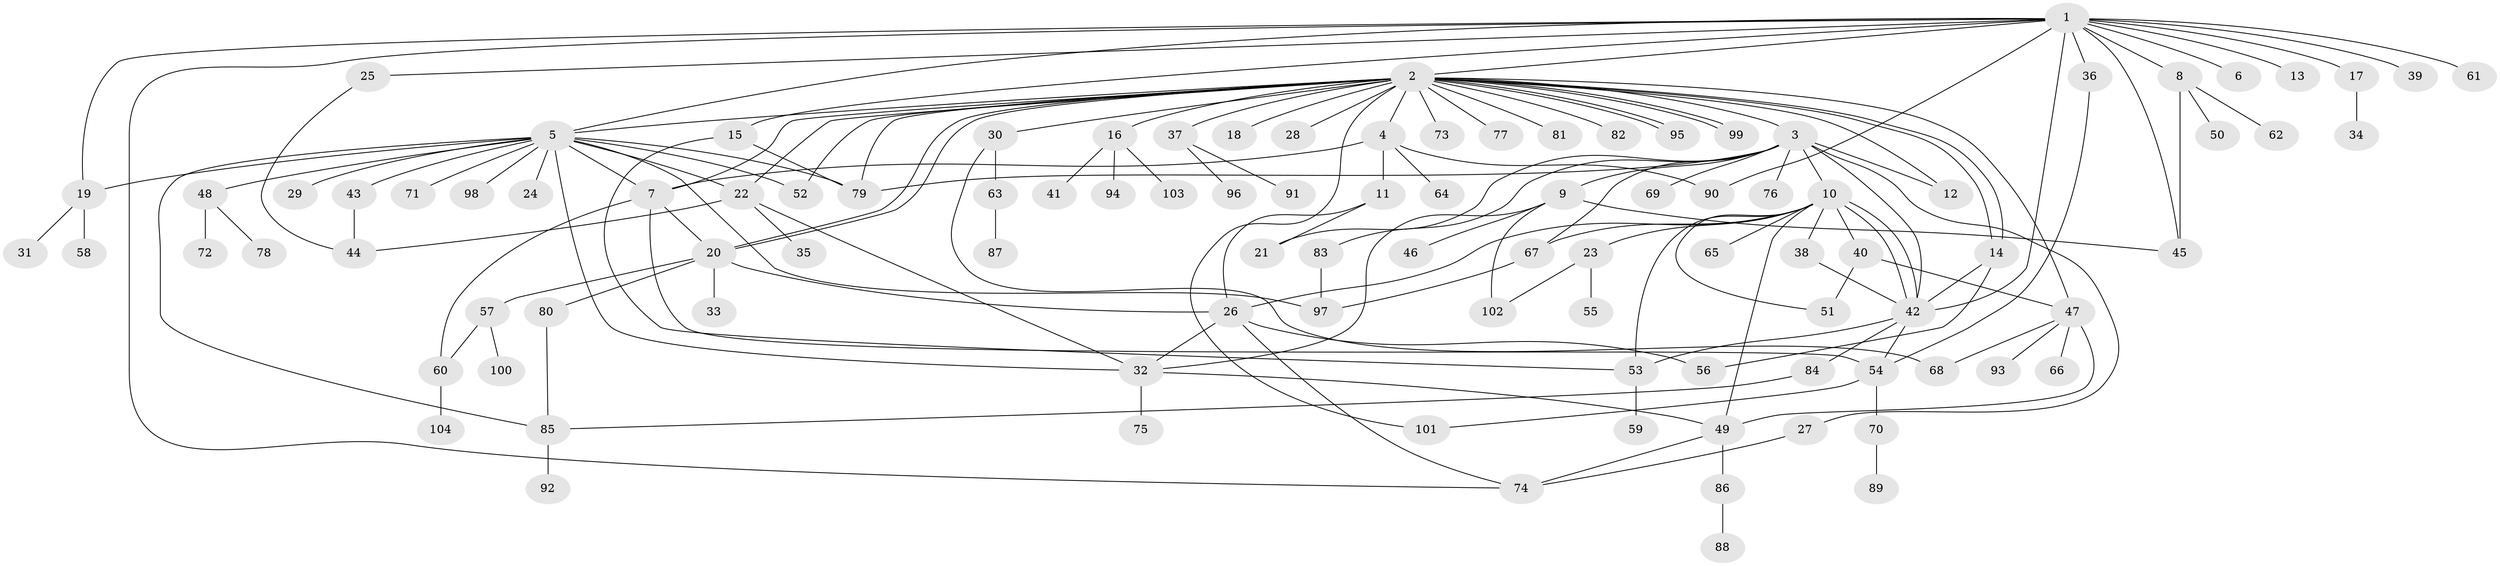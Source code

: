 // coarse degree distribution, {1: 0.35714285714285715, 14: 0.023809523809523808, 4: 0.047619047619047616, 3: 0.07142857142857142, 2: 0.21428571428571427, 8: 0.07142857142857142, 7: 0.07142857142857142, 12: 0.023809523809523808, 9: 0.023809523809523808, 6: 0.023809523809523808, 5: 0.047619047619047616, 20: 0.023809523809523808}
// Generated by graph-tools (version 1.1) at 2025/36/03/04/25 23:36:50]
// undirected, 104 vertices, 155 edges
graph export_dot {
  node [color=gray90,style=filled];
  1;
  2;
  3;
  4;
  5;
  6;
  7;
  8;
  9;
  10;
  11;
  12;
  13;
  14;
  15;
  16;
  17;
  18;
  19;
  20;
  21;
  22;
  23;
  24;
  25;
  26;
  27;
  28;
  29;
  30;
  31;
  32;
  33;
  34;
  35;
  36;
  37;
  38;
  39;
  40;
  41;
  42;
  43;
  44;
  45;
  46;
  47;
  48;
  49;
  50;
  51;
  52;
  53;
  54;
  55;
  56;
  57;
  58;
  59;
  60;
  61;
  62;
  63;
  64;
  65;
  66;
  67;
  68;
  69;
  70;
  71;
  72;
  73;
  74;
  75;
  76;
  77;
  78;
  79;
  80;
  81;
  82;
  83;
  84;
  85;
  86;
  87;
  88;
  89;
  90;
  91;
  92;
  93;
  94;
  95;
  96;
  97;
  98;
  99;
  100;
  101;
  102;
  103;
  104;
  1 -- 2;
  1 -- 5;
  1 -- 6;
  1 -- 8;
  1 -- 13;
  1 -- 15;
  1 -- 17;
  1 -- 19;
  1 -- 25;
  1 -- 36;
  1 -- 39;
  1 -- 42;
  1 -- 45;
  1 -- 61;
  1 -- 74;
  1 -- 90;
  2 -- 3;
  2 -- 4;
  2 -- 5;
  2 -- 7;
  2 -- 12;
  2 -- 14;
  2 -- 14;
  2 -- 16;
  2 -- 18;
  2 -- 20;
  2 -- 20;
  2 -- 22;
  2 -- 28;
  2 -- 30;
  2 -- 37;
  2 -- 47;
  2 -- 52;
  2 -- 73;
  2 -- 77;
  2 -- 79;
  2 -- 81;
  2 -- 82;
  2 -- 95;
  2 -- 95;
  2 -- 99;
  2 -- 99;
  2 -- 101;
  3 -- 9;
  3 -- 10;
  3 -- 12;
  3 -- 21;
  3 -- 27;
  3 -- 42;
  3 -- 67;
  3 -- 69;
  3 -- 76;
  3 -- 79;
  3 -- 83;
  4 -- 7;
  4 -- 11;
  4 -- 64;
  4 -- 90;
  5 -- 7;
  5 -- 19;
  5 -- 22;
  5 -- 24;
  5 -- 29;
  5 -- 32;
  5 -- 43;
  5 -- 48;
  5 -- 52;
  5 -- 71;
  5 -- 79;
  5 -- 85;
  5 -- 97;
  5 -- 98;
  7 -- 20;
  7 -- 54;
  7 -- 60;
  8 -- 45;
  8 -- 50;
  8 -- 62;
  9 -- 32;
  9 -- 45;
  9 -- 46;
  9 -- 102;
  10 -- 23;
  10 -- 26;
  10 -- 38;
  10 -- 40;
  10 -- 42;
  10 -- 42;
  10 -- 49;
  10 -- 51;
  10 -- 53;
  10 -- 65;
  10 -- 67;
  11 -- 21;
  11 -- 26;
  14 -- 42;
  14 -- 56;
  15 -- 53;
  15 -- 79;
  16 -- 41;
  16 -- 94;
  16 -- 103;
  17 -- 34;
  19 -- 31;
  19 -- 58;
  20 -- 26;
  20 -- 33;
  20 -- 57;
  20 -- 80;
  22 -- 32;
  22 -- 35;
  22 -- 44;
  23 -- 55;
  23 -- 102;
  25 -- 44;
  26 -- 32;
  26 -- 56;
  26 -- 74;
  27 -- 74;
  30 -- 63;
  30 -- 68;
  32 -- 49;
  32 -- 75;
  36 -- 54;
  37 -- 91;
  37 -- 96;
  38 -- 42;
  40 -- 47;
  40 -- 51;
  42 -- 53;
  42 -- 54;
  42 -- 84;
  43 -- 44;
  47 -- 49;
  47 -- 66;
  47 -- 68;
  47 -- 93;
  48 -- 72;
  48 -- 78;
  49 -- 74;
  49 -- 86;
  53 -- 59;
  54 -- 70;
  54 -- 101;
  57 -- 60;
  57 -- 100;
  60 -- 104;
  63 -- 87;
  67 -- 97;
  70 -- 89;
  80 -- 85;
  83 -- 97;
  84 -- 85;
  85 -- 92;
  86 -- 88;
}
